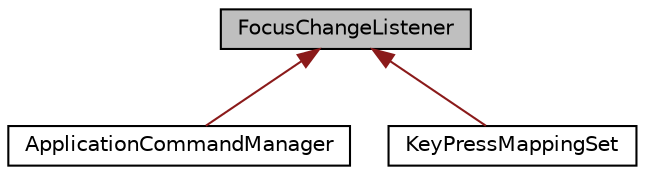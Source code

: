 digraph "FocusChangeListener"
{
  bgcolor="transparent";
  edge [fontname="Helvetica",fontsize="10",labelfontname="Helvetica",labelfontsize="10"];
  node [fontname="Helvetica",fontsize="10",shape=record];
  Node0 [label="FocusChangeListener",height=0.2,width=0.4,color="black", fillcolor="grey75", style="filled", fontcolor="black"];
  Node0 -> Node1 [dir="back",color="firebrick4",fontsize="10",style="solid",fontname="Helvetica"];
  Node1 [label="ApplicationCommandManager",height=0.2,width=0.4,color="black",URL="$classApplicationCommandManager.html",tooltip="One of these objects holds a list of all the commands your app can perform, and despatches these comm..."];
  Node0 -> Node2 [dir="back",color="firebrick4",fontsize="10",style="solid",fontname="Helvetica"];
  Node2 [label="KeyPressMappingSet",height=0.2,width=0.4,color="black",URL="$classKeyPressMappingSet.html",tooltip="Manages and edits a list of keypresses, which it uses to invoke the appropriate command in an Applica..."];
}
